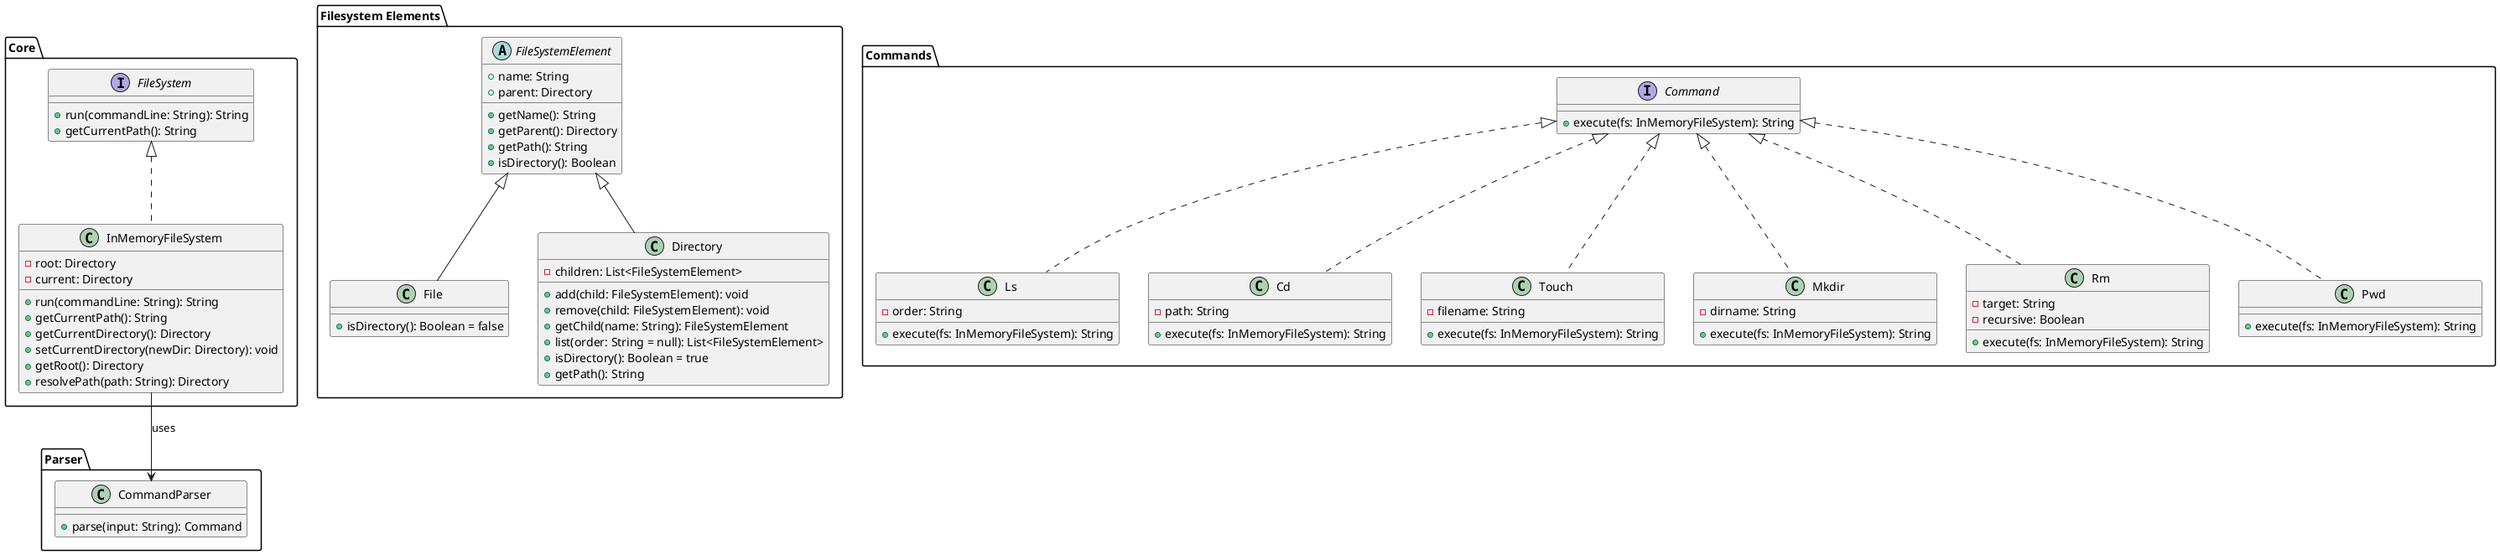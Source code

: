 @startuml
' Sistema de archivos virtual - CLI con Command y Composite

package "Core" {
    interface FileSystem {
        +run(commandLine: String): String
        +getCurrentPath(): String
    }

    class InMemoryFileSystem {
        -root: Directory
        -current: Directory
        +run(commandLine: String): String
        +getCurrentPath(): String
        +getCurrentDirectory(): Directory
        +setCurrentDirectory(newDir: Directory): void
        +getRoot(): Directory
        +resolvePath(path: String): Directory
    }

    FileSystem <|.. InMemoryFileSystem
}

package "Filesystem Elements" {
    abstract class FileSystemElement {
        +name: String
        +parent: Directory
        +getName(): String
        +getParent(): Directory
        +getPath(): String
        +isDirectory(): Boolean
    }

    class File {
        +isDirectory(): Boolean = false
    }

    class Directory {
        -children: List<FileSystemElement>
        +add(child: FileSystemElement): void
        +remove(child: FileSystemElement): void
        +getChild(name: String): FileSystemElement
        +list(order: String = null): List<FileSystemElement>
        +isDirectory(): Boolean = true
        +getPath(): String
    }

    FileSystemElement <|-- File
    FileSystemElement <|-- Directory
}

package "Commands" {
    interface Command {
        +execute(fs: InMemoryFileSystem): String
    }

    class Ls {
            -order: String
            +execute(fs: InMemoryFileSystem): String
        }

    class Cd {
        -path: String
        +execute(fs: InMemoryFileSystem): String
    }

    class Touch {
        -filename: String
        +execute(fs: InMemoryFileSystem): String
    }

    class Mkdir {
        -dirname: String
        +execute(fs: InMemoryFileSystem): String
    }

    class Rm {
        -target: String
        -recursive: Boolean
        +execute(fs: InMemoryFileSystem): String
    }

    class Pwd {
        +execute(fs: InMemoryFileSystem): String
    }
}

    Command <|.. Ls
    Command <|.. Cd
    Command <|.. Touch
    Command <|.. Mkdir
    Command <|.. Rm
    Command <|.. Pwd

package "Parser" {
    class CommandParser {
        +parse(input: String): Command
    }
    InMemoryFileSystem --> CommandParser : uses
}
@enduml
